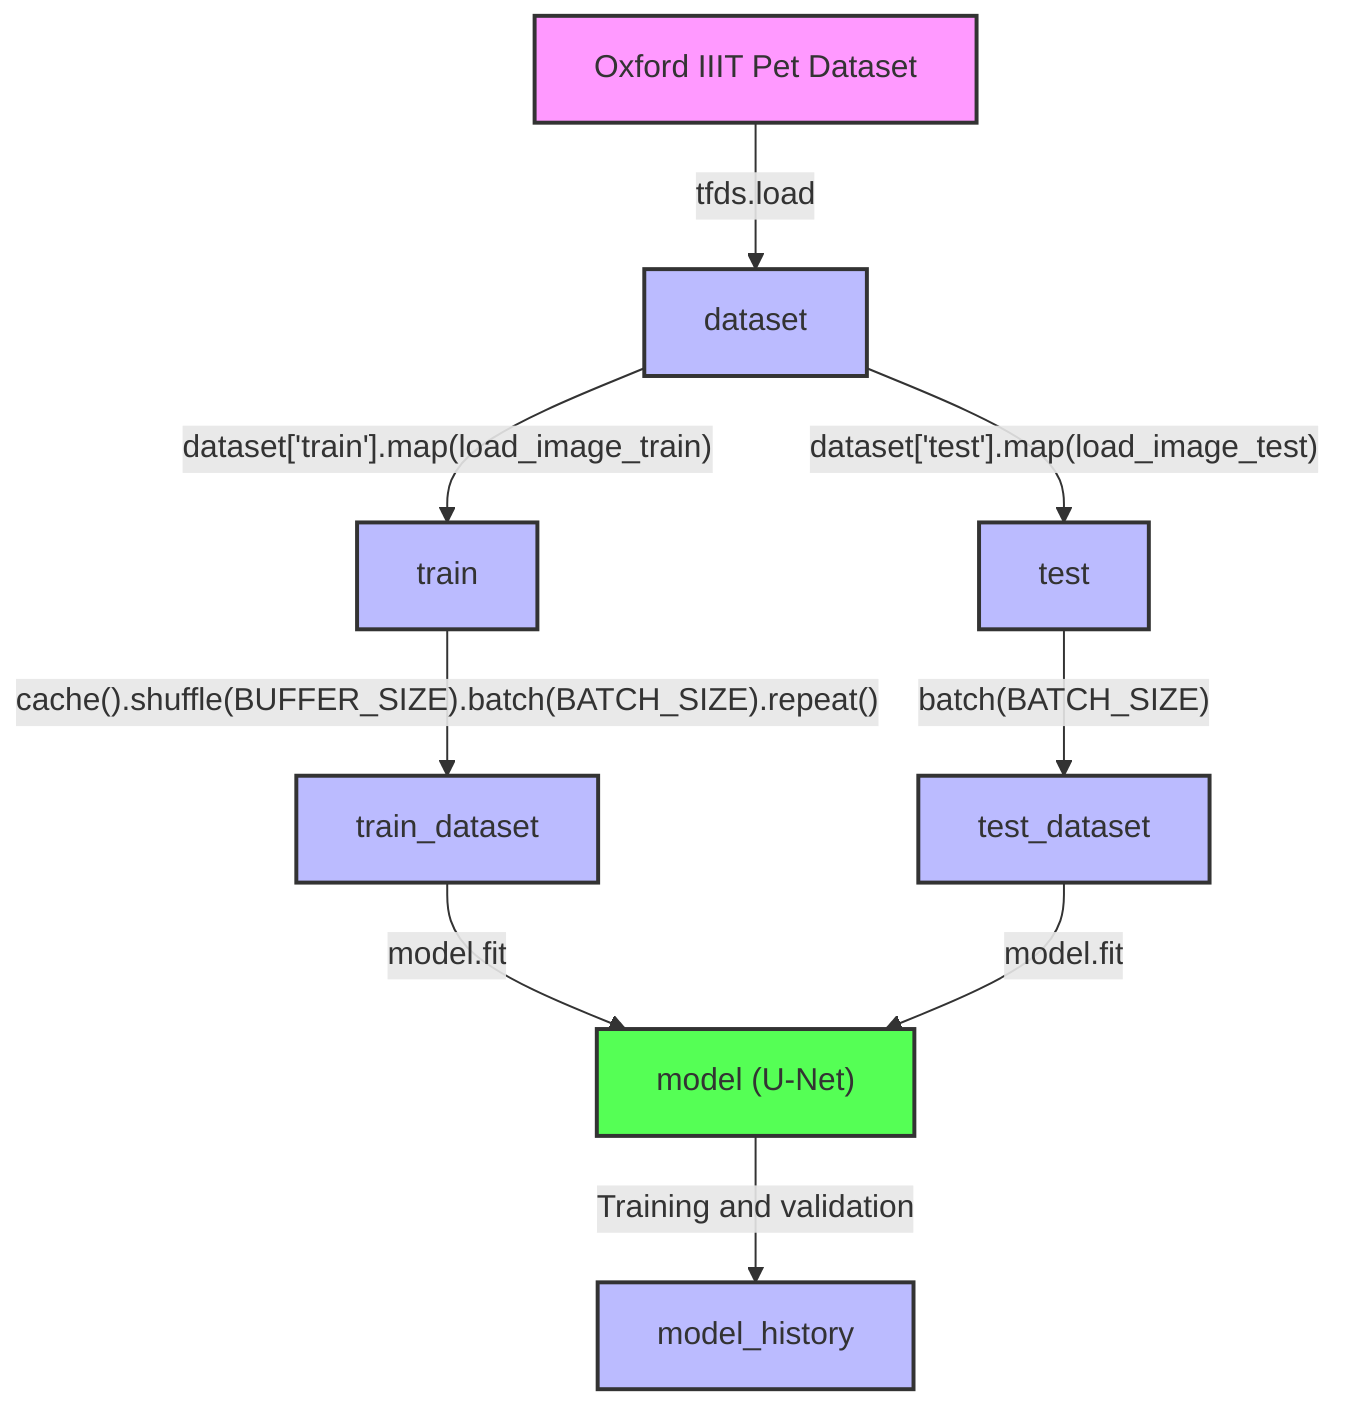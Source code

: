 flowchart TD
    %% Data Sources
    DS1["Oxford IIIT Pet Dataset"]
    
    %% Data Variables
    V1["dataset"]
    V2["train"]
    V3["test"]
    V4["train_dataset"]
    V5["test_dataset"]
    V6["model (U-Net)"]
    V7["model_history"]
    
    %% Data Source to Variable
    DS1 --> |"tfds.load"| V1
    
    %% Data Transformation
    V1 --> |"dataset['train'].map(load_image_train)"| V2
    V1 --> |"dataset['test'].map(load_image_test)"| V3
    
    %% Dataset Preparation
    V2 --> |"cache().shuffle(BUFFER_SIZE).batch(BATCH_SIZE).repeat()"| V4
    V3 --> |"batch(BATCH_SIZE)"| V5
    
    %% Model Training
    V4 --> |"model.fit"| V6
    V5 --> |"model.fit"| V6
    V6 --> |"Training and validation"| V7
    
    %% Comments
    classDef classDataSource fill:#f9f,stroke:#333,stroke-width:2px;
    classDef classDataVariable fill:#bbf,stroke:#333,stroke-width:2px;
    classDef classMLModel fill:#5f5,stroke:#333,stroke-width:2px;
    
    class DS1 classDataSource;
    class V1,V2,V3,V4,V5,V7 classDataVariable;
    class V6 classMLModel;